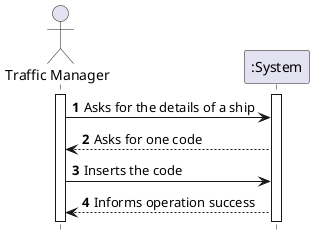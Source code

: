 @startuml
autonumber
hide footbox

actor "Traffic Manager" as TRAFFICMANAGER
participant ":System" as SYSTEM
activate SYSTEM
activate TRAFFICMANAGER
TRAFFICMANAGER -> SYSTEM : Asks for the details of a ship

SYSTEM --> TRAFFICMANAGER : Asks for one code


TRAFFICMANAGER -> SYSTEM : Inserts the code


SYSTEM --> TRAFFICMANAGER : Informs operation success


@enduml
